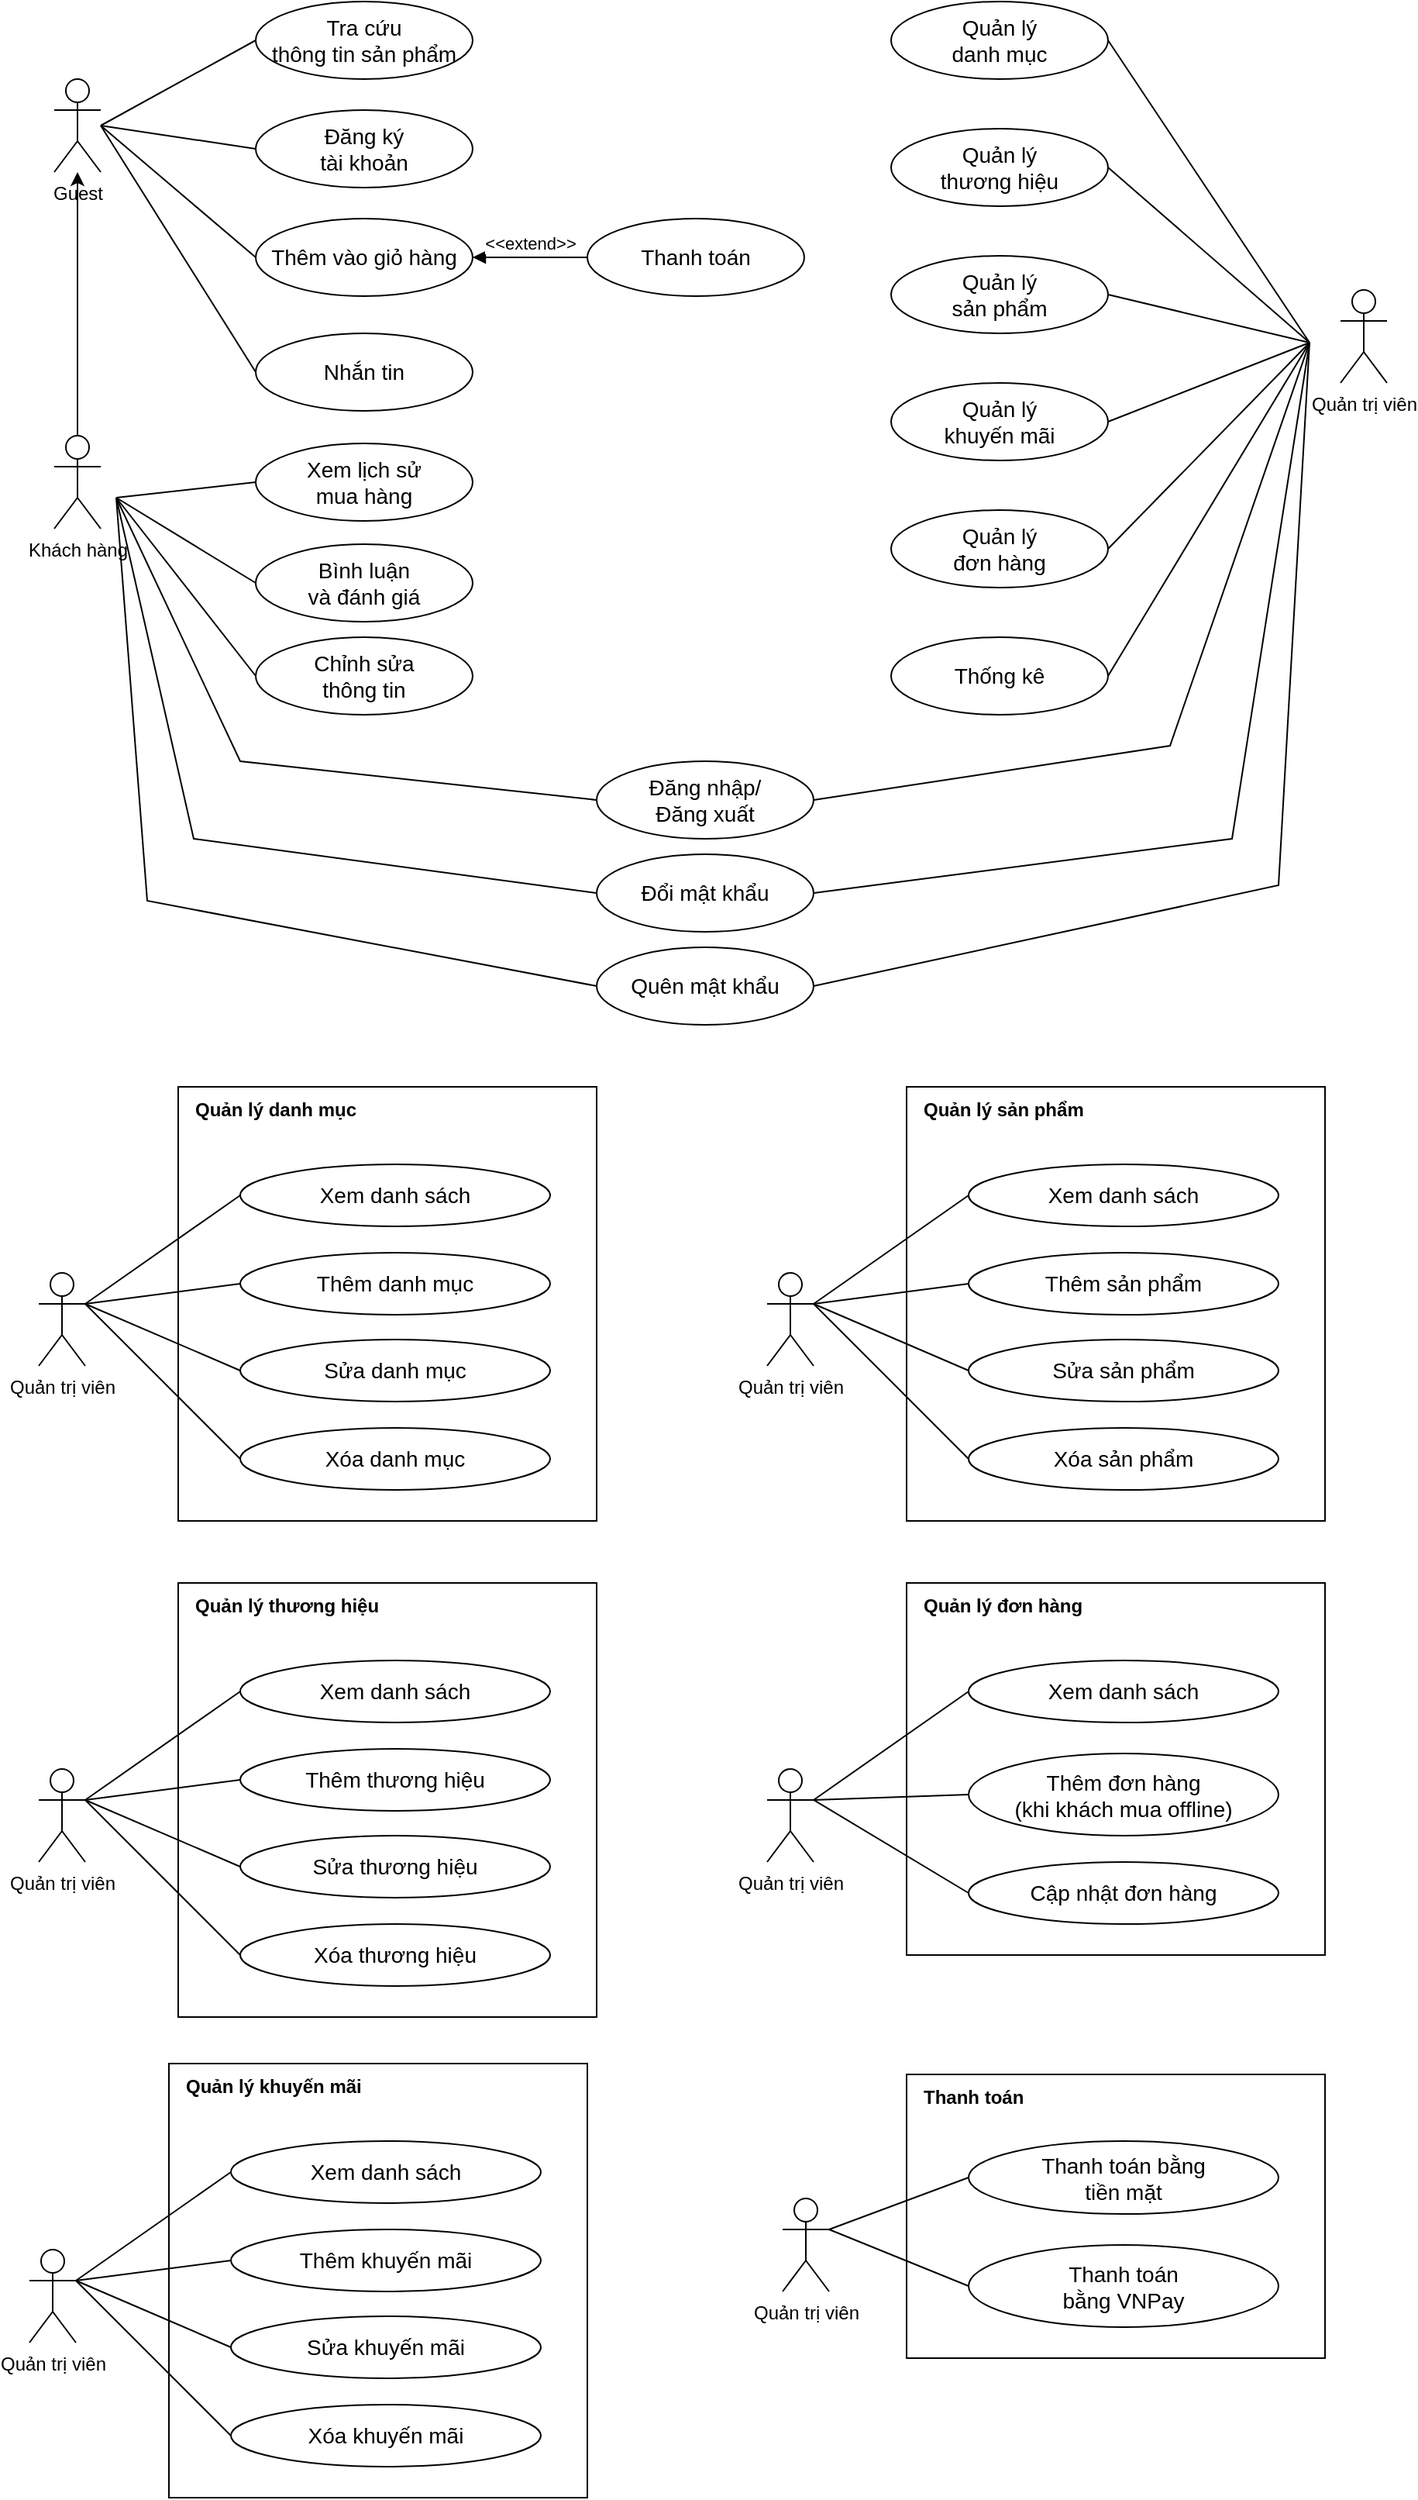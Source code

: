 <mxfile version="15.8.4" type="device"><diagram id="f4rPFD_0CG9aFTFjuu6A" name="Page-1"><mxGraphModel dx="1737" dy="984" grid="1" gridSize="10" guides="1" tooltips="1" connect="1" arrows="1" fold="1" page="1" pageScale="1" pageWidth="827" pageHeight="1169" math="0" shadow="0"><root><mxCell id="0"/><mxCell id="1" parent="0"/><mxCell id="ZbZLmU2wUbPAI-ZM5q6f-7" value="" style="whiteSpace=wrap;html=1;" parent="1" vertex="1"><mxGeometry x="150" y="760" width="270" height="280" as="geometry"/></mxCell><mxCell id="LE-2ccaYR6yw6ydbii5_-2" value="Tra cứu&lt;br style=&quot;font-size: 14px;&quot;&gt;thông tin sản phẩm" style="ellipse;whiteSpace=wrap;html=1;fontSize=14;" parent="1" vertex="1"><mxGeometry x="200" y="60" width="140" height="50" as="geometry"/></mxCell><mxCell id="tHbScsJZbsTt0I4iJtr2-7" value="" style="rounded=0;orthogonalLoop=1;jettySize=auto;html=1;" parent="1" source="tHbScsJZbsTt0I4iJtr2-4" target="tHbScsJZbsTt0I4iJtr2-6" edge="1"><mxGeometry relative="1" as="geometry"/></mxCell><mxCell id="tHbScsJZbsTt0I4iJtr2-4" value="Khách hàng" style="shape=umlActor;verticalLabelPosition=bottom;verticalAlign=top;html=1;" parent="1" vertex="1"><mxGeometry x="70" y="340" width="30" height="60" as="geometry"/></mxCell><mxCell id="tHbScsJZbsTt0I4iJtr2-11" value="" style="rounded=0;orthogonalLoop=1;jettySize=auto;html=1;fontSize=14;entryX=0;entryY=0.5;entryDx=0;entryDy=0;endArrow=none;" parent="1" target="LE-2ccaYR6yw6ydbii5_-2" edge="1"><mxGeometry relative="1" as="geometry"><mxPoint x="135" y="140" as="targetPoint"/><mxPoint x="100" y="140" as="sourcePoint"/></mxGeometry></mxCell><mxCell id="tHbScsJZbsTt0I4iJtr2-6" value="Guest" style="shape=umlActor;verticalLabelPosition=bottom;verticalAlign=top;html=1;" parent="1" vertex="1"><mxGeometry x="70" y="110" width="30" height="60" as="geometry"/></mxCell><mxCell id="tHbScsJZbsTt0I4iJtr2-9" value="Đăng ký&lt;br&gt;tài khoản" style="ellipse;whiteSpace=wrap;html=1;fontSize=14;" parent="1" vertex="1"><mxGeometry x="200" y="130" width="140" height="50" as="geometry"/></mxCell><mxCell id="tHbScsJZbsTt0I4iJtr2-12" value="" style="rounded=0;orthogonalLoop=1;jettySize=auto;html=1;fontSize=14;entryX=0;entryY=0.5;entryDx=0;entryDy=0;endArrow=none;" parent="1" target="tHbScsJZbsTt0I4iJtr2-9" edge="1"><mxGeometry relative="1" as="geometry"><mxPoint x="100" y="140" as="sourcePoint"/><mxPoint x="230" y="165" as="targetPoint"/></mxGeometry></mxCell><mxCell id="tHbScsJZbsTt0I4iJtr2-16" value="Xem lịch sử&lt;br&gt;mua hàng" style="ellipse;whiteSpace=wrap;html=1;fontSize=14;" parent="1" vertex="1"><mxGeometry x="200" y="345" width="140" height="50" as="geometry"/></mxCell><mxCell id="tHbScsJZbsTt0I4iJtr2-17" value="Bình luận &lt;br&gt;và đánh giá" style="ellipse;whiteSpace=wrap;html=1;fontSize=14;" parent="1" vertex="1"><mxGeometry x="200" y="410" width="140" height="50" as="geometry"/></mxCell><mxCell id="tHbScsJZbsTt0I4iJtr2-18" value="Thêm vào giỏ hàng" style="ellipse;whiteSpace=wrap;html=1;fontSize=14;" parent="1" vertex="1"><mxGeometry x="200" y="200" width="140" height="50" as="geometry"/></mxCell><mxCell id="tHbScsJZbsTt0I4iJtr2-19" value="Đăng nhập/&lt;br&gt;Đăng xuất" style="ellipse;whiteSpace=wrap;html=1;fontSize=14;" parent="1" vertex="1"><mxGeometry x="420" y="550" width="140" height="50" as="geometry"/></mxCell><mxCell id="tHbScsJZbsTt0I4iJtr2-20" value="Chỉnh sửa&lt;br&gt;thông tin" style="ellipse;whiteSpace=wrap;html=1;fontSize=14;" parent="1" vertex="1"><mxGeometry x="200" y="470" width="140" height="50" as="geometry"/></mxCell><mxCell id="tHbScsJZbsTt0I4iJtr2-21" value="Đổi mật khẩu" style="ellipse;whiteSpace=wrap;html=1;fontSize=14;" parent="1" vertex="1"><mxGeometry x="420" y="610" width="140" height="50" as="geometry"/></mxCell><mxCell id="tHbScsJZbsTt0I4iJtr2-22" value="Quản trị viên" style="shape=umlActor;verticalLabelPosition=bottom;verticalAlign=top;html=1;" parent="1" vertex="1"><mxGeometry x="900" y="246" width="30" height="60" as="geometry"/></mxCell><mxCell id="tHbScsJZbsTt0I4iJtr2-23" value="" style="rounded=0;orthogonalLoop=1;jettySize=auto;html=1;fontSize=14;entryX=0;entryY=0.5;entryDx=0;entryDy=0;endArrow=none;" parent="1" target="tHbScsJZbsTt0I4iJtr2-16" edge="1"><mxGeometry relative="1" as="geometry"><mxPoint x="110" y="380" as="sourcePoint"/><mxPoint x="230" y="280" as="targetPoint"/></mxGeometry></mxCell><mxCell id="tHbScsJZbsTt0I4iJtr2-24" value="" style="rounded=0;orthogonalLoop=1;jettySize=auto;html=1;fontSize=14;entryX=0;entryY=0.5;entryDx=0;entryDy=0;endArrow=none;" parent="1" target="tHbScsJZbsTt0I4iJtr2-17" edge="1"><mxGeometry relative="1" as="geometry"><mxPoint x="110" y="380" as="sourcePoint"/><mxPoint x="210" y="335" as="targetPoint"/></mxGeometry></mxCell><mxCell id="tHbScsJZbsTt0I4iJtr2-25" value="" style="rounded=0;orthogonalLoop=1;jettySize=auto;html=1;fontSize=14;entryX=0;entryY=0.5;entryDx=0;entryDy=0;endArrow=none;" parent="1" target="tHbScsJZbsTt0I4iJtr2-18" edge="1"><mxGeometry relative="1" as="geometry"><mxPoint x="100" y="140" as="sourcePoint"/><mxPoint x="230" y="420" as="targetPoint"/></mxGeometry></mxCell><mxCell id="tHbScsJZbsTt0I4iJtr2-26" value="" style="rounded=0;orthogonalLoop=1;jettySize=auto;html=1;fontSize=14;entryX=0;entryY=0.5;entryDx=0;entryDy=0;endArrow=none;" parent="1" target="tHbScsJZbsTt0I4iJtr2-20" edge="1"><mxGeometry relative="1" as="geometry"><mxPoint x="110" y="380" as="sourcePoint"/><mxPoint x="230" y="492.5" as="targetPoint"/></mxGeometry></mxCell><mxCell id="tHbScsJZbsTt0I4iJtr2-27" value="Thanh toán" style="ellipse;whiteSpace=wrap;html=1;fontSize=14;" parent="1" vertex="1"><mxGeometry x="414" y="200" width="140" height="50" as="geometry"/></mxCell><mxCell id="tHbScsJZbsTt0I4iJtr2-29" value="&amp;lt;&amp;lt;extend&amp;gt;&amp;gt;" style="html=1;verticalAlign=bottom;endArrow=block;exitX=0;exitY=0.5;exitDx=0;exitDy=0;entryX=1;entryY=0.5;entryDx=0;entryDy=0;" parent="1" source="tHbScsJZbsTt0I4iJtr2-27" target="tHbScsJZbsTt0I4iJtr2-18" edge="1"><mxGeometry width="80" relative="1" as="geometry"><mxPoint x="516" y="68" as="sourcePoint"/><mxPoint x="436" y="68" as="targetPoint"/></mxGeometry></mxCell><mxCell id="tHbScsJZbsTt0I4iJtr2-30" value="Quản lý&lt;br&gt;sản phẩm" style="ellipse;whiteSpace=wrap;html=1;fontSize=14;" parent="1" vertex="1"><mxGeometry x="610" y="224" width="140" height="50" as="geometry"/></mxCell><mxCell id="tHbScsJZbsTt0I4iJtr2-31" value="Quản lý&lt;br&gt;danh mục" style="ellipse;whiteSpace=wrap;html=1;fontSize=14;" parent="1" vertex="1"><mxGeometry x="610" y="60" width="140" height="50" as="geometry"/></mxCell><mxCell id="tHbScsJZbsTt0I4iJtr2-32" value="Quản lý&lt;br&gt;thương hiệu" style="ellipse;whiteSpace=wrap;html=1;fontSize=14;" parent="1" vertex="1"><mxGeometry x="610" y="142" width="140" height="50" as="geometry"/></mxCell><mxCell id="tHbScsJZbsTt0I4iJtr2-33" value="Quản lý&lt;br&gt;khuyến mãi" style="ellipse;whiteSpace=wrap;html=1;fontSize=14;" parent="1" vertex="1"><mxGeometry x="610" y="306" width="140" height="50" as="geometry"/></mxCell><mxCell id="tHbScsJZbsTt0I4iJtr2-34" value="Quản lý&lt;br&gt;đơn hàng" style="ellipse;whiteSpace=wrap;html=1;fontSize=14;" parent="1" vertex="1"><mxGeometry x="610" y="388" width="140" height="50" as="geometry"/></mxCell><mxCell id="tHbScsJZbsTt0I4iJtr2-36" value="" style="rounded=0;orthogonalLoop=1;jettySize=auto;html=1;fontSize=14;endArrow=none;entryX=1;entryY=0.5;entryDx=0;entryDy=0;" parent="1" target="tHbScsJZbsTt0I4iJtr2-30" edge="1"><mxGeometry relative="1" as="geometry"><mxPoint x="880" y="280" as="sourcePoint"/><mxPoint x="840" y="110" as="targetPoint"/></mxGeometry></mxCell><mxCell id="tHbScsJZbsTt0I4iJtr2-43" value="" style="rounded=0;orthogonalLoop=1;jettySize=auto;html=1;fontSize=14;entryX=1;entryY=0.5;entryDx=0;entryDy=0;endArrow=none;" parent="1" target="tHbScsJZbsTt0I4iJtr2-21" edge="1"><mxGeometry relative="1" as="geometry"><mxPoint x="880" y="280" as="sourcePoint"/><mxPoint x="810" y="413" as="targetPoint"/><Array as="points"><mxPoint x="830" y="600"/></Array></mxGeometry></mxCell><mxCell id="tHbScsJZbsTt0I4iJtr2-44" value="" style="rounded=0;orthogonalLoop=1;jettySize=auto;html=1;fontSize=14;entryX=1;entryY=0.5;entryDx=0;entryDy=0;endArrow=none;" parent="1" target="tHbScsJZbsTt0I4iJtr2-19" edge="1"><mxGeometry relative="1" as="geometry"><mxPoint x="880" y="280" as="sourcePoint"/><mxPoint x="584.0" y="655" as="targetPoint"/><Array as="points"><mxPoint x="790" y="540"/></Array></mxGeometry></mxCell><mxCell id="tHbScsJZbsTt0I4iJtr2-45" value="" style="rounded=0;orthogonalLoop=1;jettySize=auto;html=1;fontSize=14;entryX=0;entryY=0.5;entryDx=0;entryDy=0;endArrow=none;" parent="1" target="tHbScsJZbsTt0I4iJtr2-21" edge="1"><mxGeometry relative="1" as="geometry"><mxPoint x="110" y="380" as="sourcePoint"/><mxPoint x="200" y="495" as="targetPoint"/><Array as="points"><mxPoint x="160" y="600"/></Array></mxGeometry></mxCell><mxCell id="tHbScsJZbsTt0I4iJtr2-47" value="" style="rounded=0;orthogonalLoop=1;jettySize=auto;html=1;fontSize=14;entryX=0;entryY=0.5;entryDx=0;entryDy=0;endArrow=none;" parent="1" target="tHbScsJZbsTt0I4iJtr2-19" edge="1"><mxGeometry relative="1" as="geometry"><mxPoint x="110" y="380" as="sourcePoint"/><mxPoint x="200" y="495" as="targetPoint"/><Array as="points"><mxPoint x="190" y="550"/></Array></mxGeometry></mxCell><mxCell id="ZbZLmU2wUbPAI-ZM5q6f-3" value="" style="rounded=0;orthogonalLoop=1;jettySize=auto;html=1;fontSize=14;endArrow=none;entryX=1;entryY=0.5;entryDx=0;entryDy=0;" parent="1" target="tHbScsJZbsTt0I4iJtr2-31" edge="1"><mxGeometry relative="1" as="geometry"><mxPoint x="880" y="280" as="sourcePoint"/><mxPoint x="810" y="142.0" as="targetPoint"/></mxGeometry></mxCell><mxCell id="ZbZLmU2wUbPAI-ZM5q6f-4" value="" style="rounded=0;orthogonalLoop=1;jettySize=auto;html=1;fontSize=14;endArrow=none;entryX=1;entryY=0.5;entryDx=0;entryDy=0;" parent="1" target="tHbScsJZbsTt0I4iJtr2-32" edge="1"><mxGeometry relative="1" as="geometry"><mxPoint x="880" y="280" as="sourcePoint"/><mxPoint x="780" y="170.0" as="targetPoint"/></mxGeometry></mxCell><mxCell id="ZbZLmU2wUbPAI-ZM5q6f-5" value="" style="rounded=0;orthogonalLoop=1;jettySize=auto;html=1;fontSize=14;endArrow=none;entryX=1;entryY=0.5;entryDx=0;entryDy=0;" parent="1" target="tHbScsJZbsTt0I4iJtr2-33" edge="1"><mxGeometry relative="1" as="geometry"><mxPoint x="880" y="280" as="sourcePoint"/><mxPoint x="770" y="306" as="targetPoint"/></mxGeometry></mxCell><mxCell id="ZbZLmU2wUbPAI-ZM5q6f-6" value="" style="rounded=0;orthogonalLoop=1;jettySize=auto;html=1;fontSize=14;endArrow=none;entryX=1;entryY=0.5;entryDx=0;entryDy=0;" parent="1" target="tHbScsJZbsTt0I4iJtr2-34" edge="1"><mxGeometry relative="1" as="geometry"><mxPoint x="880" y="280" as="sourcePoint"/><mxPoint x="750" y="331" as="targetPoint"/></mxGeometry></mxCell><mxCell id="ZbZLmU2wUbPAI-ZM5q6f-12" value="Quản trị viên" style="shape=umlActor;verticalLabelPosition=bottom;verticalAlign=top;html=1;" parent="1" vertex="1"><mxGeometry x="60" y="880" width="30" height="60" as="geometry"/></mxCell><mxCell id="ZbZLmU2wUbPAI-ZM5q6f-16" value="" style="rounded=0;orthogonalLoop=1;jettySize=auto;html=1;fontSize=14;entryX=0;entryY=0.5;entryDx=0;entryDy=0;endArrow=none;exitX=1;exitY=0.333;exitDx=0;exitDy=0;exitPerimeter=0;" parent="1" source="ZbZLmU2wUbPAI-ZM5q6f-12" target="ZbZLmU2wUbPAI-ZM5q6f-13" edge="1"><mxGeometry relative="1" as="geometry"><mxPoint x="110" y="400" as="sourcePoint"/><mxPoint x="420" y="675" as="targetPoint"/></mxGeometry></mxCell><mxCell id="ZbZLmU2wUbPAI-ZM5q6f-17" value="" style="rounded=0;orthogonalLoop=1;jettySize=auto;html=1;fontSize=14;entryX=0;entryY=0.5;entryDx=0;entryDy=0;endArrow=none;exitX=1;exitY=0.333;exitDx=0;exitDy=0;exitPerimeter=0;" parent="1" source="ZbZLmU2wUbPAI-ZM5q6f-12" target="ZbZLmU2wUbPAI-ZM5q6f-14" edge="1"><mxGeometry relative="1" as="geometry"><mxPoint x="90" y="860" as="sourcePoint"/><mxPoint x="190" y="820" as="targetPoint"/></mxGeometry></mxCell><mxCell id="ZbZLmU2wUbPAI-ZM5q6f-18" value="" style="rounded=0;orthogonalLoop=1;jettySize=auto;html=1;fontSize=14;entryX=0;entryY=0.5;entryDx=0;entryDy=0;endArrow=none;exitX=1;exitY=0.333;exitDx=0;exitDy=0;exitPerimeter=0;" parent="1" source="ZbZLmU2wUbPAI-ZM5q6f-12" target="ZbZLmU2wUbPAI-ZM5q6f-15" edge="1"><mxGeometry relative="1" as="geometry"><mxPoint x="90" y="860" as="sourcePoint"/><mxPoint x="190" y="880" as="targetPoint"/></mxGeometry></mxCell><mxCell id="ZbZLmU2wUbPAI-ZM5q6f-46" value="Thống kê" style="ellipse;whiteSpace=wrap;html=1;fontSize=14;" parent="1" vertex="1"><mxGeometry x="610" y="470" width="140" height="50" as="geometry"/></mxCell><mxCell id="ZbZLmU2wUbPAI-ZM5q6f-47" value="" style="rounded=0;orthogonalLoop=1;jettySize=auto;html=1;fontSize=14;endArrow=none;entryX=1;entryY=0.5;entryDx=0;entryDy=0;" parent="1" target="ZbZLmU2wUbPAI-ZM5q6f-46" edge="1"><mxGeometry relative="1" as="geometry"><mxPoint x="880" y="280" as="sourcePoint"/><mxPoint x="750" y="413" as="targetPoint"/></mxGeometry></mxCell><mxCell id="ZbZLmU2wUbPAI-ZM5q6f-10" value="Quản lý danh mục" style="text;html=1;strokeColor=none;fillColor=none;align=left;verticalAlign=middle;whiteSpace=wrap;rounded=0;fontStyle=1" parent="1" vertex="1"><mxGeometry x="158.83" y="760" width="211.77" height="30" as="geometry"/></mxCell><mxCell id="ZbZLmU2wUbPAI-ZM5q6f-13" value="Thêm danh mục" style="ellipse;whiteSpace=wrap;html=1;fontSize=14;" parent="1" vertex="1"><mxGeometry x="190" y="867" width="200" height="40" as="geometry"/></mxCell><mxCell id="ZbZLmU2wUbPAI-ZM5q6f-14" value="Sửa danh mục" style="ellipse;whiteSpace=wrap;html=1;fontSize=14;" parent="1" vertex="1"><mxGeometry x="190" y="923" width="200" height="40" as="geometry"/></mxCell><mxCell id="ZbZLmU2wUbPAI-ZM5q6f-15" value="Xem danh sách" style="ellipse;whiteSpace=wrap;html=1;fontSize=14;" parent="1" vertex="1"><mxGeometry x="190" y="810" width="200" height="40" as="geometry"/></mxCell><mxCell id="ZbZLmU2wUbPAI-ZM5q6f-48" value="Xóa danh mục" style="ellipse;whiteSpace=wrap;html=1;fontSize=14;" parent="1" vertex="1"><mxGeometry x="190" y="980" width="200" height="40" as="geometry"/></mxCell><mxCell id="ZbZLmU2wUbPAI-ZM5q6f-49" value="" style="rounded=0;orthogonalLoop=1;jettySize=auto;html=1;fontSize=14;entryX=0;entryY=0.5;entryDx=0;entryDy=0;endArrow=none;exitX=1;exitY=0.333;exitDx=0;exitDy=0;exitPerimeter=0;" parent="1" source="ZbZLmU2wUbPAI-ZM5q6f-12" target="ZbZLmU2wUbPAI-ZM5q6f-48" edge="1"><mxGeometry relative="1" as="geometry"><mxPoint x="90.0" y="860.0" as="sourcePoint"/><mxPoint x="190.0" y="933" as="targetPoint"/></mxGeometry></mxCell><mxCell id="ZbZLmU2wUbPAI-ZM5q6f-61" value="" style="whiteSpace=wrap;html=1;" parent="1" vertex="1"><mxGeometry x="150" y="1080" width="270" height="280" as="geometry"/></mxCell><mxCell id="ZbZLmU2wUbPAI-ZM5q6f-62" value="Quản trị viên" style="shape=umlActor;verticalLabelPosition=bottom;verticalAlign=top;html=1;" parent="1" vertex="1"><mxGeometry x="60" y="1200" width="30" height="60" as="geometry"/></mxCell><mxCell id="ZbZLmU2wUbPAI-ZM5q6f-63" value="" style="rounded=0;orthogonalLoop=1;jettySize=auto;html=1;fontSize=14;entryX=0;entryY=0.5;entryDx=0;entryDy=0;endArrow=none;exitX=1;exitY=0.333;exitDx=0;exitDy=0;exitPerimeter=0;" parent="1" source="ZbZLmU2wUbPAI-ZM5q6f-62" target="ZbZLmU2wUbPAI-ZM5q6f-67" edge="1"><mxGeometry relative="1" as="geometry"><mxPoint x="110" y="720" as="sourcePoint"/><mxPoint x="420" y="995" as="targetPoint"/></mxGeometry></mxCell><mxCell id="ZbZLmU2wUbPAI-ZM5q6f-64" value="" style="rounded=0;orthogonalLoop=1;jettySize=auto;html=1;fontSize=14;entryX=0;entryY=0.5;entryDx=0;entryDy=0;endArrow=none;exitX=1;exitY=0.333;exitDx=0;exitDy=0;exitPerimeter=0;" parent="1" source="ZbZLmU2wUbPAI-ZM5q6f-62" target="ZbZLmU2wUbPAI-ZM5q6f-68" edge="1"><mxGeometry relative="1" as="geometry"><mxPoint x="90" y="1180" as="sourcePoint"/><mxPoint x="190" y="1140" as="targetPoint"/></mxGeometry></mxCell><mxCell id="ZbZLmU2wUbPAI-ZM5q6f-65" value="" style="rounded=0;orthogonalLoop=1;jettySize=auto;html=1;fontSize=14;entryX=0;entryY=0.5;entryDx=0;entryDy=0;endArrow=none;exitX=1;exitY=0.333;exitDx=0;exitDy=0;exitPerimeter=0;" parent="1" source="ZbZLmU2wUbPAI-ZM5q6f-62" target="ZbZLmU2wUbPAI-ZM5q6f-69" edge="1"><mxGeometry relative="1" as="geometry"><mxPoint x="90" y="1180" as="sourcePoint"/><mxPoint x="190" y="1200" as="targetPoint"/></mxGeometry></mxCell><mxCell id="ZbZLmU2wUbPAI-ZM5q6f-66" value="Quản lý thương hiệu" style="text;html=1;strokeColor=none;fillColor=none;align=left;verticalAlign=middle;whiteSpace=wrap;rounded=0;fontStyle=1" parent="1" vertex="1"><mxGeometry x="158.83" y="1080" width="211.77" height="30" as="geometry"/></mxCell><mxCell id="ZbZLmU2wUbPAI-ZM5q6f-67" value="Thêm thương hiệu" style="ellipse;whiteSpace=wrap;html=1;fontSize=14;" parent="1" vertex="1"><mxGeometry x="190" y="1187" width="200" height="40" as="geometry"/></mxCell><mxCell id="ZbZLmU2wUbPAI-ZM5q6f-68" value="Sửa thương hiệu" style="ellipse;whiteSpace=wrap;html=1;fontSize=14;" parent="1" vertex="1"><mxGeometry x="190" y="1243" width="200" height="40" as="geometry"/></mxCell><mxCell id="ZbZLmU2wUbPAI-ZM5q6f-69" value="Xem danh sách" style="ellipse;whiteSpace=wrap;html=1;fontSize=14;" parent="1" vertex="1"><mxGeometry x="190" y="1130" width="200" height="40" as="geometry"/></mxCell><mxCell id="ZbZLmU2wUbPAI-ZM5q6f-70" value="Xóa thương hiệu" style="ellipse;whiteSpace=wrap;html=1;fontSize=14;" parent="1" vertex="1"><mxGeometry x="190" y="1300" width="200" height="40" as="geometry"/></mxCell><mxCell id="ZbZLmU2wUbPAI-ZM5q6f-71" value="" style="rounded=0;orthogonalLoop=1;jettySize=auto;html=1;fontSize=14;entryX=0;entryY=0.5;entryDx=0;entryDy=0;endArrow=none;exitX=1;exitY=0.333;exitDx=0;exitDy=0;exitPerimeter=0;" parent="1" source="ZbZLmU2wUbPAI-ZM5q6f-62" target="ZbZLmU2wUbPAI-ZM5q6f-70" edge="1"><mxGeometry relative="1" as="geometry"><mxPoint x="90.0" y="1180.0" as="sourcePoint"/><mxPoint x="190.0" y="1253" as="targetPoint"/></mxGeometry></mxCell><mxCell id="ZbZLmU2wUbPAI-ZM5q6f-72" value="" style="whiteSpace=wrap;html=1;" parent="1" vertex="1"><mxGeometry x="620" y="760" width="270" height="280" as="geometry"/></mxCell><mxCell id="ZbZLmU2wUbPAI-ZM5q6f-73" value="Quản trị viên" style="shape=umlActor;verticalLabelPosition=bottom;verticalAlign=top;html=1;" parent="1" vertex="1"><mxGeometry x="530" y="880" width="30" height="60" as="geometry"/></mxCell><mxCell id="ZbZLmU2wUbPAI-ZM5q6f-74" value="" style="rounded=0;orthogonalLoop=1;jettySize=auto;html=1;fontSize=14;entryX=0;entryY=0.5;entryDx=0;entryDy=0;endArrow=none;exitX=1;exitY=0.333;exitDx=0;exitDy=0;exitPerimeter=0;" parent="1" source="ZbZLmU2wUbPAI-ZM5q6f-73" target="ZbZLmU2wUbPAI-ZM5q6f-78" edge="1"><mxGeometry relative="1" as="geometry"><mxPoint x="580" y="400" as="sourcePoint"/><mxPoint x="890" y="675" as="targetPoint"/></mxGeometry></mxCell><mxCell id="ZbZLmU2wUbPAI-ZM5q6f-75" value="" style="rounded=0;orthogonalLoop=1;jettySize=auto;html=1;fontSize=14;entryX=0;entryY=0.5;entryDx=0;entryDy=0;endArrow=none;exitX=1;exitY=0.333;exitDx=0;exitDy=0;exitPerimeter=0;" parent="1" source="ZbZLmU2wUbPAI-ZM5q6f-73" target="ZbZLmU2wUbPAI-ZM5q6f-79" edge="1"><mxGeometry relative="1" as="geometry"><mxPoint x="560" y="860" as="sourcePoint"/><mxPoint x="660" y="820" as="targetPoint"/></mxGeometry></mxCell><mxCell id="ZbZLmU2wUbPAI-ZM5q6f-76" value="" style="rounded=0;orthogonalLoop=1;jettySize=auto;html=1;fontSize=14;entryX=0;entryY=0.5;entryDx=0;entryDy=0;endArrow=none;exitX=1;exitY=0.333;exitDx=0;exitDy=0;exitPerimeter=0;" parent="1" source="ZbZLmU2wUbPAI-ZM5q6f-73" target="ZbZLmU2wUbPAI-ZM5q6f-80" edge="1"><mxGeometry relative="1" as="geometry"><mxPoint x="560" y="860" as="sourcePoint"/><mxPoint x="660" y="880" as="targetPoint"/></mxGeometry></mxCell><mxCell id="ZbZLmU2wUbPAI-ZM5q6f-77" value="Quản lý sản phẩm" style="text;html=1;strokeColor=none;fillColor=none;align=left;verticalAlign=middle;whiteSpace=wrap;rounded=0;fontStyle=1" parent="1" vertex="1"><mxGeometry x="628.83" y="760" width="211.77" height="30" as="geometry"/></mxCell><mxCell id="ZbZLmU2wUbPAI-ZM5q6f-78" value="Thêm sản phẩm" style="ellipse;whiteSpace=wrap;html=1;fontSize=14;" parent="1" vertex="1"><mxGeometry x="660" y="867" width="200" height="40" as="geometry"/></mxCell><mxCell id="ZbZLmU2wUbPAI-ZM5q6f-79" value="Sửa sản phẩm" style="ellipse;whiteSpace=wrap;html=1;fontSize=14;" parent="1" vertex="1"><mxGeometry x="660" y="923" width="200" height="40" as="geometry"/></mxCell><mxCell id="ZbZLmU2wUbPAI-ZM5q6f-80" value="Xem danh sách" style="ellipse;whiteSpace=wrap;html=1;fontSize=14;" parent="1" vertex="1"><mxGeometry x="660" y="810" width="200" height="40" as="geometry"/></mxCell><mxCell id="ZbZLmU2wUbPAI-ZM5q6f-81" value="Xóa sản phẩm" style="ellipse;whiteSpace=wrap;html=1;fontSize=14;" parent="1" vertex="1"><mxGeometry x="660" y="980" width="200" height="40" as="geometry"/></mxCell><mxCell id="ZbZLmU2wUbPAI-ZM5q6f-82" value="" style="rounded=0;orthogonalLoop=1;jettySize=auto;html=1;fontSize=14;entryX=0;entryY=0.5;entryDx=0;entryDy=0;endArrow=none;exitX=1;exitY=0.333;exitDx=0;exitDy=0;exitPerimeter=0;" parent="1" source="ZbZLmU2wUbPAI-ZM5q6f-73" target="ZbZLmU2wUbPAI-ZM5q6f-81" edge="1"><mxGeometry relative="1" as="geometry"><mxPoint x="560.0" y="860.0" as="sourcePoint"/><mxPoint x="660.0" y="933" as="targetPoint"/></mxGeometry></mxCell><mxCell id="ZbZLmU2wUbPAI-ZM5q6f-83" value="" style="whiteSpace=wrap;html=1;" parent="1" vertex="1"><mxGeometry x="620" y="1080" width="270" height="240" as="geometry"/></mxCell><mxCell id="ZbZLmU2wUbPAI-ZM5q6f-84" value="Quản trị viên" style="shape=umlActor;verticalLabelPosition=bottom;verticalAlign=top;html=1;" parent="1" vertex="1"><mxGeometry x="530" y="1200" width="30" height="60" as="geometry"/></mxCell><mxCell id="ZbZLmU2wUbPAI-ZM5q6f-85" value="" style="rounded=0;orthogonalLoop=1;jettySize=auto;html=1;fontSize=14;entryX=0;entryY=0.5;entryDx=0;entryDy=0;endArrow=none;exitX=1;exitY=0.333;exitDx=0;exitDy=0;exitPerimeter=0;" parent="1" source="ZbZLmU2wUbPAI-ZM5q6f-84" target="ZbZLmU2wUbPAI-ZM5q6f-89" edge="1"><mxGeometry relative="1" as="geometry"><mxPoint x="580" y="720" as="sourcePoint"/><mxPoint x="890" y="995" as="targetPoint"/></mxGeometry></mxCell><mxCell id="ZbZLmU2wUbPAI-ZM5q6f-86" value="" style="rounded=0;orthogonalLoop=1;jettySize=auto;html=1;fontSize=14;entryX=0;entryY=0.5;entryDx=0;entryDy=0;endArrow=none;exitX=1;exitY=0.333;exitDx=0;exitDy=0;exitPerimeter=0;" parent="1" source="ZbZLmU2wUbPAI-ZM5q6f-84" target="ZbZLmU2wUbPAI-ZM5q6f-90" edge="1"><mxGeometry relative="1" as="geometry"><mxPoint x="560" y="1180" as="sourcePoint"/><mxPoint x="660" y="1140" as="targetPoint"/></mxGeometry></mxCell><mxCell id="ZbZLmU2wUbPAI-ZM5q6f-87" value="" style="rounded=0;orthogonalLoop=1;jettySize=auto;html=1;fontSize=14;entryX=0;entryY=0.5;entryDx=0;entryDy=0;endArrow=none;exitX=1;exitY=0.333;exitDx=0;exitDy=0;exitPerimeter=0;" parent="1" source="ZbZLmU2wUbPAI-ZM5q6f-84" target="ZbZLmU2wUbPAI-ZM5q6f-91" edge="1"><mxGeometry relative="1" as="geometry"><mxPoint x="560" y="1180" as="sourcePoint"/><mxPoint x="660" y="1200" as="targetPoint"/></mxGeometry></mxCell><mxCell id="ZbZLmU2wUbPAI-ZM5q6f-88" value="Quản lý đơn hàng" style="text;html=1;strokeColor=none;fillColor=none;align=left;verticalAlign=middle;whiteSpace=wrap;rounded=0;fontStyle=1" parent="1" vertex="1"><mxGeometry x="628.83" y="1080" width="211.77" height="30" as="geometry"/></mxCell><mxCell id="ZbZLmU2wUbPAI-ZM5q6f-89" value="Thêm đơn hàng &lt;br&gt;(khi khách mua offline)" style="ellipse;whiteSpace=wrap;html=1;fontSize=14;" parent="1" vertex="1"><mxGeometry x="660" y="1190" width="200" height="53" as="geometry"/></mxCell><mxCell id="ZbZLmU2wUbPAI-ZM5q6f-90" value="Cập nhật đơn hàng" style="ellipse;whiteSpace=wrap;html=1;fontSize=14;" parent="1" vertex="1"><mxGeometry x="660" y="1260" width="200" height="40" as="geometry"/></mxCell><mxCell id="ZbZLmU2wUbPAI-ZM5q6f-91" value="Xem danh sách" style="ellipse;whiteSpace=wrap;html=1;fontSize=14;" parent="1" vertex="1"><mxGeometry x="660" y="1130" width="200" height="40" as="geometry"/></mxCell><mxCell id="yLkEAOpOO3wMiiNtppAx-1" value="Quên mật khẩu" style="ellipse;whiteSpace=wrap;html=1;fontSize=14;" parent="1" vertex="1"><mxGeometry x="420" y="670" width="140" height="50" as="geometry"/></mxCell><mxCell id="yLkEAOpOO3wMiiNtppAx-2" value="" style="rounded=0;orthogonalLoop=1;jettySize=auto;html=1;fontSize=14;entryX=0;entryY=0.5;entryDx=0;entryDy=0;endArrow=none;" parent="1" target="yLkEAOpOO3wMiiNtppAx-1" edge="1"><mxGeometry relative="1" as="geometry"><mxPoint x="110" y="380" as="sourcePoint"/><mxPoint x="420" y="655" as="targetPoint"/><Array as="points"><mxPoint x="130" y="640"/></Array></mxGeometry></mxCell><mxCell id="yLkEAOpOO3wMiiNtppAx-4" value="" style="rounded=0;orthogonalLoop=1;jettySize=auto;html=1;fontSize=14;entryX=1;entryY=0.5;entryDx=0;entryDy=0;endArrow=none;" parent="1" target="yLkEAOpOO3wMiiNtppAx-1" edge="1"><mxGeometry relative="1" as="geometry"><mxPoint x="880" y="280" as="sourcePoint"/><mxPoint x="560" y="655" as="targetPoint"/><Array as="points"><mxPoint x="860" y="630"/></Array></mxGeometry></mxCell><mxCell id="yLkEAOpOO3wMiiNtppAx-5" value="Nhắn tin" style="ellipse;whiteSpace=wrap;html=1;fontSize=14;" parent="1" vertex="1"><mxGeometry x="200" y="274" width="140" height="50" as="geometry"/></mxCell><mxCell id="yLkEAOpOO3wMiiNtppAx-7" value="" style="rounded=0;orthogonalLoop=1;jettySize=auto;html=1;fontSize=14;entryX=0;entryY=0.5;entryDx=0;entryDy=0;endArrow=none;" parent="1" target="yLkEAOpOO3wMiiNtppAx-5" edge="1"><mxGeometry relative="1" as="geometry"><mxPoint x="100" y="140" as="sourcePoint"/><mxPoint x="206" y="175" as="targetPoint"/></mxGeometry></mxCell><mxCell id="AQrWOt8_Rkf9oNUmWY_0-1" value="" style="whiteSpace=wrap;html=1;" vertex="1" parent="1"><mxGeometry x="144" y="1390" width="270" height="280" as="geometry"/></mxCell><mxCell id="AQrWOt8_Rkf9oNUmWY_0-2" value="Quản trị viên" style="shape=umlActor;verticalLabelPosition=bottom;verticalAlign=top;html=1;" vertex="1" parent="1"><mxGeometry x="54" y="1510" width="30" height="60" as="geometry"/></mxCell><mxCell id="AQrWOt8_Rkf9oNUmWY_0-3" value="" style="rounded=0;orthogonalLoop=1;jettySize=auto;html=1;fontSize=14;entryX=0;entryY=0.5;entryDx=0;entryDy=0;endArrow=none;exitX=1;exitY=0.333;exitDx=0;exitDy=0;exitPerimeter=0;" edge="1" parent="1" source="AQrWOt8_Rkf9oNUmWY_0-2" target="AQrWOt8_Rkf9oNUmWY_0-7"><mxGeometry relative="1" as="geometry"><mxPoint x="104" y="1030" as="sourcePoint"/><mxPoint x="414" y="1305" as="targetPoint"/></mxGeometry></mxCell><mxCell id="AQrWOt8_Rkf9oNUmWY_0-4" value="" style="rounded=0;orthogonalLoop=1;jettySize=auto;html=1;fontSize=14;entryX=0;entryY=0.5;entryDx=0;entryDy=0;endArrow=none;exitX=1;exitY=0.333;exitDx=0;exitDy=0;exitPerimeter=0;" edge="1" parent="1" source="AQrWOt8_Rkf9oNUmWY_0-2" target="AQrWOt8_Rkf9oNUmWY_0-8"><mxGeometry relative="1" as="geometry"><mxPoint x="84" y="1490" as="sourcePoint"/><mxPoint x="184" y="1450" as="targetPoint"/></mxGeometry></mxCell><mxCell id="AQrWOt8_Rkf9oNUmWY_0-5" value="" style="rounded=0;orthogonalLoop=1;jettySize=auto;html=1;fontSize=14;entryX=0;entryY=0.5;entryDx=0;entryDy=0;endArrow=none;exitX=1;exitY=0.333;exitDx=0;exitDy=0;exitPerimeter=0;" edge="1" parent="1" source="AQrWOt8_Rkf9oNUmWY_0-2" target="AQrWOt8_Rkf9oNUmWY_0-9"><mxGeometry relative="1" as="geometry"><mxPoint x="84" y="1490" as="sourcePoint"/><mxPoint x="184" y="1510" as="targetPoint"/></mxGeometry></mxCell><mxCell id="AQrWOt8_Rkf9oNUmWY_0-6" value="Quản lý khuyến mãi" style="text;html=1;strokeColor=none;fillColor=none;align=left;verticalAlign=middle;whiteSpace=wrap;rounded=0;fontStyle=1" vertex="1" parent="1"><mxGeometry x="152.83" y="1390" width="211.77" height="30" as="geometry"/></mxCell><mxCell id="AQrWOt8_Rkf9oNUmWY_0-7" value="Thêm khuyến mãi" style="ellipse;whiteSpace=wrap;html=1;fontSize=14;" vertex="1" parent="1"><mxGeometry x="184" y="1497" width="200" height="40" as="geometry"/></mxCell><mxCell id="AQrWOt8_Rkf9oNUmWY_0-8" value="Sửa khuyến mãi" style="ellipse;whiteSpace=wrap;html=1;fontSize=14;" vertex="1" parent="1"><mxGeometry x="184" y="1553" width="200" height="40" as="geometry"/></mxCell><mxCell id="AQrWOt8_Rkf9oNUmWY_0-9" value="Xem danh sách" style="ellipse;whiteSpace=wrap;html=1;fontSize=14;" vertex="1" parent="1"><mxGeometry x="184" y="1440" width="200" height="40" as="geometry"/></mxCell><mxCell id="AQrWOt8_Rkf9oNUmWY_0-10" value="Xóa khuyến mãi" style="ellipse;whiteSpace=wrap;html=1;fontSize=14;" vertex="1" parent="1"><mxGeometry x="184" y="1610" width="200" height="40" as="geometry"/></mxCell><mxCell id="AQrWOt8_Rkf9oNUmWY_0-11" value="" style="rounded=0;orthogonalLoop=1;jettySize=auto;html=1;fontSize=14;entryX=0;entryY=0.5;entryDx=0;entryDy=0;endArrow=none;exitX=1;exitY=0.333;exitDx=0;exitDy=0;exitPerimeter=0;" edge="1" parent="1" source="AQrWOt8_Rkf9oNUmWY_0-2" target="AQrWOt8_Rkf9oNUmWY_0-10"><mxGeometry relative="1" as="geometry"><mxPoint x="84.0" y="1490.0" as="sourcePoint"/><mxPoint x="184.0" y="1563" as="targetPoint"/></mxGeometry></mxCell><mxCell id="AQrWOt8_Rkf9oNUmWY_0-12" value="" style="whiteSpace=wrap;html=1;" vertex="1" parent="1"><mxGeometry x="620" y="1397" width="270" height="183" as="geometry"/></mxCell><mxCell id="AQrWOt8_Rkf9oNUmWY_0-13" value="Quản trị viên" style="shape=umlActor;verticalLabelPosition=bottom;verticalAlign=top;html=1;" vertex="1" parent="1"><mxGeometry x="540" y="1477" width="30" height="60" as="geometry"/></mxCell><mxCell id="AQrWOt8_Rkf9oNUmWY_0-14" value="" style="rounded=0;orthogonalLoop=1;jettySize=auto;html=1;fontSize=14;entryX=0;entryY=0.5;entryDx=0;entryDy=0;endArrow=none;exitX=1;exitY=0.333;exitDx=0;exitDy=0;exitPerimeter=0;" edge="1" parent="1" source="AQrWOt8_Rkf9oNUmWY_0-13" target="AQrWOt8_Rkf9oNUmWY_0-18"><mxGeometry relative="1" as="geometry"><mxPoint x="580" y="1037" as="sourcePoint"/><mxPoint x="890" y="1312" as="targetPoint"/></mxGeometry></mxCell><mxCell id="AQrWOt8_Rkf9oNUmWY_0-16" value="" style="rounded=0;orthogonalLoop=1;jettySize=auto;html=1;fontSize=14;entryX=0;entryY=0.5;entryDx=0;entryDy=0;endArrow=none;exitX=1;exitY=0.333;exitDx=0;exitDy=0;exitPerimeter=0;" edge="1" parent="1" source="AQrWOt8_Rkf9oNUmWY_0-13" target="AQrWOt8_Rkf9oNUmWY_0-20"><mxGeometry relative="1" as="geometry"><mxPoint x="560" y="1497" as="sourcePoint"/><mxPoint x="660" y="1517" as="targetPoint"/></mxGeometry></mxCell><mxCell id="AQrWOt8_Rkf9oNUmWY_0-17" value="Thanh toán" style="text;html=1;strokeColor=none;fillColor=none;align=left;verticalAlign=middle;whiteSpace=wrap;rounded=0;fontStyle=1" vertex="1" parent="1"><mxGeometry x="628.83" y="1397" width="211.77" height="30" as="geometry"/></mxCell><mxCell id="AQrWOt8_Rkf9oNUmWY_0-18" value="Thanh toán &lt;br&gt;bằng VNPay" style="ellipse;whiteSpace=wrap;html=1;fontSize=14;" vertex="1" parent="1"><mxGeometry x="660" y="1507" width="200" height="53" as="geometry"/></mxCell><mxCell id="AQrWOt8_Rkf9oNUmWY_0-20" value="Thanh toán bằng&lt;br&gt;tiền mặt" style="ellipse;whiteSpace=wrap;html=1;fontSize=14;" vertex="1" parent="1"><mxGeometry x="660" y="1440" width="200" height="47" as="geometry"/></mxCell></root></mxGraphModel></diagram></mxfile>